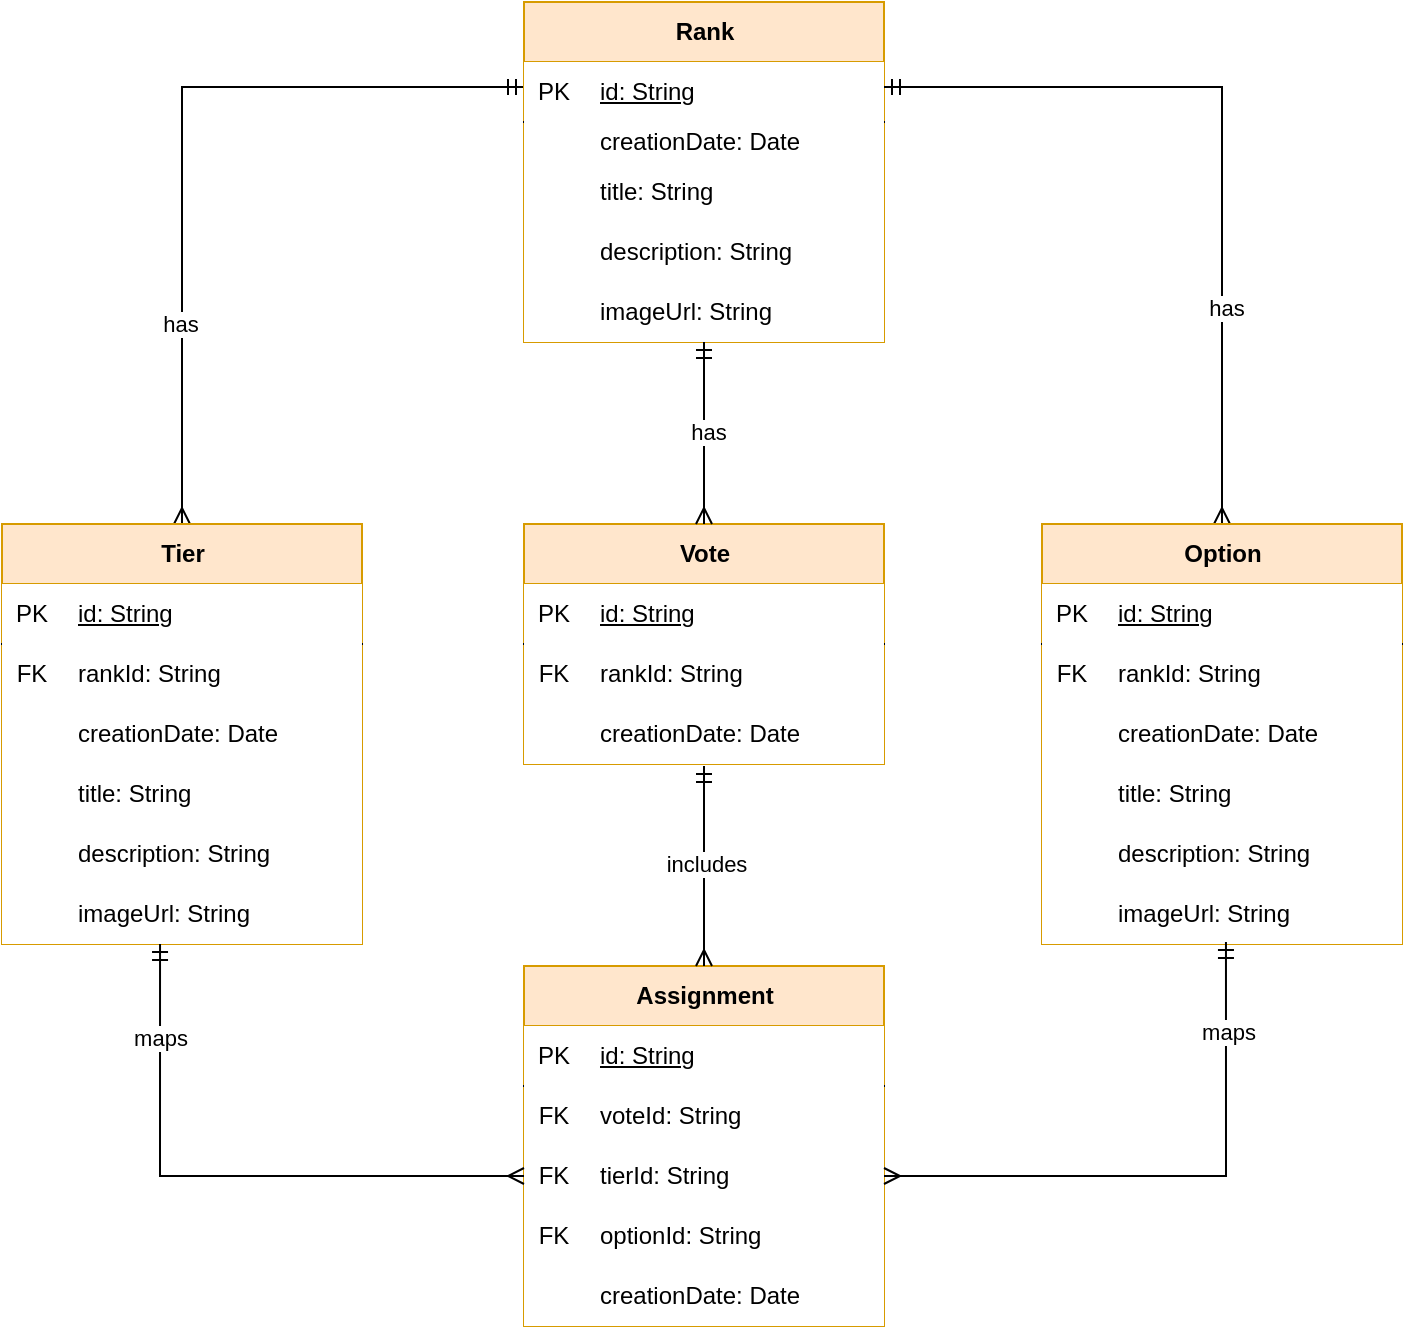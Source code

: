 <mxfile version="26.0.9" pages="2">
  <diagram id="C5RBs43oDa-KdzZeNtuy" name="DomainEntities">
    <mxGraphModel dx="1434" dy="836" grid="1" gridSize="10" guides="1" tooltips="1" connect="1" arrows="1" fold="1" page="1" pageScale="1" pageWidth="827" pageHeight="1169" math="0" shadow="0">
      <root>
        <mxCell id="WIyWlLk6GJQsqaUBKTNV-0" />
        <mxCell id="WIyWlLk6GJQsqaUBKTNV-1" parent="WIyWlLk6GJQsqaUBKTNV-0" />
        <mxCell id="fkrr19BBSiYLOaLk3mBd-86" style="edgeStyle=orthogonalEdgeStyle;rounded=0;orthogonalLoop=1;jettySize=auto;html=1;exitX=0.5;exitY=0;exitDx=0;exitDy=0;entryX=0;entryY=0.25;entryDx=0;entryDy=0;endArrow=ERmandOne;endFill=0;startArrow=ERmany;startFill=0;" parent="WIyWlLk6GJQsqaUBKTNV-1" source="fkrr19BBSiYLOaLk3mBd-0" target="fkrr19BBSiYLOaLk3mBd-13" edge="1">
          <mxGeometry relative="1" as="geometry" />
        </mxCell>
        <mxCell id="fkrr19BBSiYLOaLk3mBd-94" value="has" style="edgeLabel;html=1;align=center;verticalAlign=middle;resizable=0;points=[];" parent="fkrr19BBSiYLOaLk3mBd-86" vertex="1" connectable="0">
          <mxGeometry x="-0.484" y="1" relative="1" as="geometry">
            <mxPoint as="offset" />
          </mxGeometry>
        </mxCell>
        <mxCell id="fkrr19BBSiYLOaLk3mBd-0" value="Tier" style="shape=table;startSize=30;container=1;collapsible=1;childLayout=tableLayout;fixedRows=1;rowLines=0;fontStyle=1;align=center;resizeLast=1;html=1;fillColor=#ffe6cc;strokeColor=#d79b00;fillStyle=solid;" parent="WIyWlLk6GJQsqaUBKTNV-1" vertex="1">
          <mxGeometry x="40" y="301" width="180" height="210" as="geometry" />
        </mxCell>
        <mxCell id="fkrr19BBSiYLOaLk3mBd-1" value="" style="shape=tableRow;horizontal=0;startSize=0;swimlaneHead=0;swimlaneBody=0;fillColor=none;collapsible=0;dropTarget=0;points=[[0,0.5],[1,0.5]];portConstraint=eastwest;top=0;left=0;right=0;bottom=1;" parent="fkrr19BBSiYLOaLk3mBd-0" vertex="1">
          <mxGeometry y="30" width="180" height="30" as="geometry" />
        </mxCell>
        <mxCell id="fkrr19BBSiYLOaLk3mBd-2" value="PK" style="shape=partialRectangle;connectable=0;fillColor=default;top=0;left=0;bottom=0;right=0;fontStyle=0;overflow=hidden;whiteSpace=wrap;html=1;" parent="fkrr19BBSiYLOaLk3mBd-1" vertex="1">
          <mxGeometry width="30" height="30" as="geometry">
            <mxRectangle width="30" height="30" as="alternateBounds" />
          </mxGeometry>
        </mxCell>
        <mxCell id="fkrr19BBSiYLOaLk3mBd-3" value="id: String" style="shape=partialRectangle;connectable=0;fillColor=default;top=0;left=0;bottom=0;right=0;align=left;spacingLeft=6;fontStyle=4;overflow=hidden;whiteSpace=wrap;html=1;" parent="fkrr19BBSiYLOaLk3mBd-1" vertex="1">
          <mxGeometry x="30" width="150" height="30" as="geometry">
            <mxRectangle width="150" height="30" as="alternateBounds" />
          </mxGeometry>
        </mxCell>
        <mxCell id="fkrr19BBSiYLOaLk3mBd-4" value="" style="shape=tableRow;horizontal=0;startSize=0;swimlaneHead=0;swimlaneBody=0;fillColor=none;collapsible=0;dropTarget=0;points=[[0,0.5],[1,0.5]];portConstraint=eastwest;top=0;left=0;right=0;bottom=0;" parent="fkrr19BBSiYLOaLk3mBd-0" vertex="1">
          <mxGeometry y="60" width="180" height="30" as="geometry" />
        </mxCell>
        <mxCell id="fkrr19BBSiYLOaLk3mBd-5" value="FK" style="shape=partialRectangle;connectable=0;fillColor=default;top=0;left=0;bottom=0;right=0;editable=1;overflow=hidden;whiteSpace=wrap;html=1;" parent="fkrr19BBSiYLOaLk3mBd-4" vertex="1">
          <mxGeometry width="30" height="30" as="geometry">
            <mxRectangle width="30" height="30" as="alternateBounds" />
          </mxGeometry>
        </mxCell>
        <mxCell id="fkrr19BBSiYLOaLk3mBd-6" value="rankId: String" style="shape=partialRectangle;connectable=0;fillColor=default;top=0;left=0;bottom=0;right=0;align=left;spacingLeft=6;overflow=hidden;whiteSpace=wrap;html=1;" parent="fkrr19BBSiYLOaLk3mBd-4" vertex="1">
          <mxGeometry x="30" width="150" height="30" as="geometry">
            <mxRectangle width="150" height="30" as="alternateBounds" />
          </mxGeometry>
        </mxCell>
        <mxCell id="fkrr19BBSiYLOaLk3mBd-7" value="" style="shape=tableRow;horizontal=0;startSize=0;swimlaneHead=0;swimlaneBody=0;fillColor=none;collapsible=0;dropTarget=0;points=[[0,0.5],[1,0.5]];portConstraint=eastwest;top=0;left=0;right=0;bottom=0;" parent="fkrr19BBSiYLOaLk3mBd-0" vertex="1">
          <mxGeometry y="90" width="180" height="30" as="geometry" />
        </mxCell>
        <mxCell id="fkrr19BBSiYLOaLk3mBd-8" value="" style="shape=partialRectangle;connectable=0;fillColor=default;top=0;left=0;bottom=0;right=0;editable=1;overflow=hidden;whiteSpace=wrap;html=1;" parent="fkrr19BBSiYLOaLk3mBd-7" vertex="1">
          <mxGeometry width="30" height="30" as="geometry">
            <mxRectangle width="30" height="30" as="alternateBounds" />
          </mxGeometry>
        </mxCell>
        <mxCell id="fkrr19BBSiYLOaLk3mBd-9" value="creationDate: Date" style="shape=partialRectangle;connectable=0;fillColor=default;top=0;left=0;bottom=0;right=0;align=left;spacingLeft=6;overflow=hidden;whiteSpace=wrap;html=1;" parent="fkrr19BBSiYLOaLk3mBd-7" vertex="1">
          <mxGeometry x="30" width="150" height="30" as="geometry">
            <mxRectangle width="150" height="30" as="alternateBounds" />
          </mxGeometry>
        </mxCell>
        <mxCell id="fkrr19BBSiYLOaLk3mBd-10" value="" style="shape=tableRow;horizontal=0;startSize=0;swimlaneHead=0;swimlaneBody=0;fillColor=none;collapsible=0;dropTarget=0;points=[[0,0.5],[1,0.5]];portConstraint=eastwest;top=0;left=0;right=0;bottom=0;" parent="fkrr19BBSiYLOaLk3mBd-0" vertex="1">
          <mxGeometry y="120" width="180" height="30" as="geometry" />
        </mxCell>
        <mxCell id="fkrr19BBSiYLOaLk3mBd-11" value="" style="shape=partialRectangle;connectable=0;fillColor=default;top=0;left=0;bottom=0;right=0;editable=1;overflow=hidden;whiteSpace=wrap;html=1;" parent="fkrr19BBSiYLOaLk3mBd-10" vertex="1">
          <mxGeometry width="30" height="30" as="geometry">
            <mxRectangle width="30" height="30" as="alternateBounds" />
          </mxGeometry>
        </mxCell>
        <mxCell id="fkrr19BBSiYLOaLk3mBd-12" value="title: String" style="shape=partialRectangle;connectable=0;fillColor=default;top=0;left=0;bottom=0;right=0;align=left;spacingLeft=6;overflow=hidden;whiteSpace=wrap;html=1;" parent="fkrr19BBSiYLOaLk3mBd-10" vertex="1">
          <mxGeometry x="30" width="150" height="30" as="geometry">
            <mxRectangle width="150" height="30" as="alternateBounds" />
          </mxGeometry>
        </mxCell>
        <mxCell id="9jMOLHl6dxip2dDpwiiq-6" value="" style="shape=tableRow;horizontal=0;startSize=0;swimlaneHead=0;swimlaneBody=0;fillColor=none;collapsible=0;dropTarget=0;points=[[0,0.5],[1,0.5]];portConstraint=eastwest;top=0;left=0;right=0;bottom=0;" vertex="1" parent="fkrr19BBSiYLOaLk3mBd-0">
          <mxGeometry y="150" width="180" height="30" as="geometry" />
        </mxCell>
        <mxCell id="9jMOLHl6dxip2dDpwiiq-7" value="" style="shape=partialRectangle;connectable=0;fillColor=default;top=0;left=0;bottom=0;right=0;editable=1;overflow=hidden;whiteSpace=wrap;html=1;" vertex="1" parent="9jMOLHl6dxip2dDpwiiq-6">
          <mxGeometry width="30" height="30" as="geometry">
            <mxRectangle width="30" height="30" as="alternateBounds" />
          </mxGeometry>
        </mxCell>
        <mxCell id="9jMOLHl6dxip2dDpwiiq-8" value="description: String" style="shape=partialRectangle;connectable=0;fillColor=default;top=0;left=0;bottom=0;right=0;align=left;spacingLeft=6;overflow=hidden;whiteSpace=wrap;html=1;" vertex="1" parent="9jMOLHl6dxip2dDpwiiq-6">
          <mxGeometry x="30" width="150" height="30" as="geometry">
            <mxRectangle width="150" height="30" as="alternateBounds" />
          </mxGeometry>
        </mxCell>
        <mxCell id="9jMOLHl6dxip2dDpwiiq-9" value="" style="shape=tableRow;horizontal=0;startSize=0;swimlaneHead=0;swimlaneBody=0;fillColor=none;collapsible=0;dropTarget=0;points=[[0,0.5],[1,0.5]];portConstraint=eastwest;top=0;left=0;right=0;bottom=0;" vertex="1" parent="fkrr19BBSiYLOaLk3mBd-0">
          <mxGeometry y="180" width="180" height="30" as="geometry" />
        </mxCell>
        <mxCell id="9jMOLHl6dxip2dDpwiiq-10" value="" style="shape=partialRectangle;connectable=0;fillColor=default;top=0;left=0;bottom=0;right=0;editable=1;overflow=hidden;whiteSpace=wrap;html=1;" vertex="1" parent="9jMOLHl6dxip2dDpwiiq-9">
          <mxGeometry width="30" height="30" as="geometry">
            <mxRectangle width="30" height="30" as="alternateBounds" />
          </mxGeometry>
        </mxCell>
        <mxCell id="9jMOLHl6dxip2dDpwiiq-11" value="imageUrl: String" style="shape=partialRectangle;connectable=0;fillColor=default;top=0;left=0;bottom=0;right=0;align=left;spacingLeft=6;overflow=hidden;whiteSpace=wrap;html=1;" vertex="1" parent="9jMOLHl6dxip2dDpwiiq-9">
          <mxGeometry x="30" width="150" height="30" as="geometry">
            <mxRectangle width="150" height="30" as="alternateBounds" />
          </mxGeometry>
        </mxCell>
        <mxCell id="fkrr19BBSiYLOaLk3mBd-13" value="Rank" style="shape=table;startSize=30;container=1;collapsible=1;childLayout=tableLayout;fixedRows=1;rowLines=0;fontStyle=1;align=center;resizeLast=1;html=1;fillColor=#ffe6cc;strokeColor=#d79b00;fillStyle=solid;" parent="WIyWlLk6GJQsqaUBKTNV-1" vertex="1">
          <mxGeometry x="301" y="40" width="180" height="170" as="geometry" />
        </mxCell>
        <mxCell id="fkrr19BBSiYLOaLk3mBd-14" value="" style="shape=tableRow;horizontal=0;startSize=0;swimlaneHead=0;swimlaneBody=0;fillColor=none;collapsible=0;dropTarget=0;points=[[0,0.5],[1,0.5]];portConstraint=eastwest;top=0;left=0;right=0;bottom=1;" parent="fkrr19BBSiYLOaLk3mBd-13" vertex="1">
          <mxGeometry y="30" width="180" height="30" as="geometry" />
        </mxCell>
        <mxCell id="fkrr19BBSiYLOaLk3mBd-15" value="PK" style="shape=partialRectangle;connectable=0;fillColor=default;top=0;left=0;bottom=0;right=0;fontStyle=0;overflow=hidden;whiteSpace=wrap;html=1;" parent="fkrr19BBSiYLOaLk3mBd-14" vertex="1">
          <mxGeometry width="30" height="30" as="geometry">
            <mxRectangle width="30" height="30" as="alternateBounds" />
          </mxGeometry>
        </mxCell>
        <mxCell id="fkrr19BBSiYLOaLk3mBd-16" value="id: String" style="shape=partialRectangle;connectable=0;fillColor=default;top=0;left=0;bottom=0;right=0;align=left;spacingLeft=6;fontStyle=4;overflow=hidden;whiteSpace=wrap;html=1;" parent="fkrr19BBSiYLOaLk3mBd-14" vertex="1">
          <mxGeometry x="30" width="150" height="30" as="geometry">
            <mxRectangle width="150" height="30" as="alternateBounds" />
          </mxGeometry>
        </mxCell>
        <mxCell id="fkrr19BBSiYLOaLk3mBd-17" value="" style="shape=tableRow;horizontal=0;startSize=0;swimlaneHead=0;swimlaneBody=0;fillColor=none;collapsible=0;dropTarget=0;points=[[0,0.5],[1,0.5]];portConstraint=eastwest;top=0;left=0;right=0;bottom=0;" parent="fkrr19BBSiYLOaLk3mBd-13" vertex="1">
          <mxGeometry y="60" width="180" height="20" as="geometry" />
        </mxCell>
        <mxCell id="fkrr19BBSiYLOaLk3mBd-18" value="" style="shape=partialRectangle;connectable=0;fillColor=default;top=0;left=0;bottom=0;right=0;editable=1;overflow=hidden;whiteSpace=wrap;html=1;" parent="fkrr19BBSiYLOaLk3mBd-17" vertex="1">
          <mxGeometry width="30" height="20" as="geometry">
            <mxRectangle width="30" height="20" as="alternateBounds" />
          </mxGeometry>
        </mxCell>
        <mxCell id="fkrr19BBSiYLOaLk3mBd-19" value="creationDate: Date" style="shape=partialRectangle;connectable=0;fillColor=default;top=0;left=0;bottom=0;right=0;align=left;spacingLeft=6;overflow=hidden;whiteSpace=wrap;html=1;" parent="fkrr19BBSiYLOaLk3mBd-17" vertex="1">
          <mxGeometry x="30" width="150" height="20" as="geometry">
            <mxRectangle width="150" height="20" as="alternateBounds" />
          </mxGeometry>
        </mxCell>
        <mxCell id="fkrr19BBSiYLOaLk3mBd-20" value="" style="shape=tableRow;horizontal=0;startSize=0;swimlaneHead=0;swimlaneBody=0;fillColor=none;collapsible=0;dropTarget=0;points=[[0,0.5],[1,0.5]];portConstraint=eastwest;top=0;left=0;right=0;bottom=0;" parent="fkrr19BBSiYLOaLk3mBd-13" vertex="1">
          <mxGeometry y="80" width="180" height="30" as="geometry" />
        </mxCell>
        <mxCell id="fkrr19BBSiYLOaLk3mBd-21" value="" style="shape=partialRectangle;connectable=0;fillColor=default;top=0;left=0;bottom=0;right=0;editable=1;overflow=hidden;whiteSpace=wrap;html=1;" parent="fkrr19BBSiYLOaLk3mBd-20" vertex="1">
          <mxGeometry width="30" height="30" as="geometry">
            <mxRectangle width="30" height="30" as="alternateBounds" />
          </mxGeometry>
        </mxCell>
        <mxCell id="fkrr19BBSiYLOaLk3mBd-22" value="title: String" style="shape=partialRectangle;connectable=0;fillColor=default;top=0;left=0;bottom=0;right=0;align=left;spacingLeft=6;overflow=hidden;whiteSpace=wrap;html=1;" parent="fkrr19BBSiYLOaLk3mBd-20" vertex="1">
          <mxGeometry x="30" width="150" height="30" as="geometry">
            <mxRectangle width="150" height="30" as="alternateBounds" />
          </mxGeometry>
        </mxCell>
        <mxCell id="9jMOLHl6dxip2dDpwiiq-0" value="" style="shape=tableRow;horizontal=0;startSize=0;swimlaneHead=0;swimlaneBody=0;fillColor=none;collapsible=0;dropTarget=0;points=[[0,0.5],[1,0.5]];portConstraint=eastwest;top=0;left=0;right=0;bottom=0;" vertex="1" parent="fkrr19BBSiYLOaLk3mBd-13">
          <mxGeometry y="110" width="180" height="30" as="geometry" />
        </mxCell>
        <mxCell id="9jMOLHl6dxip2dDpwiiq-1" value="" style="shape=partialRectangle;connectable=0;fillColor=default;top=0;left=0;bottom=0;right=0;editable=1;overflow=hidden;whiteSpace=wrap;html=1;" vertex="1" parent="9jMOLHl6dxip2dDpwiiq-0">
          <mxGeometry width="30" height="30" as="geometry">
            <mxRectangle width="30" height="30" as="alternateBounds" />
          </mxGeometry>
        </mxCell>
        <mxCell id="9jMOLHl6dxip2dDpwiiq-2" value="description: String" style="shape=partialRectangle;connectable=0;fillColor=default;top=0;left=0;bottom=0;right=0;align=left;spacingLeft=6;overflow=hidden;whiteSpace=wrap;html=1;" vertex="1" parent="9jMOLHl6dxip2dDpwiiq-0">
          <mxGeometry x="30" width="150" height="30" as="geometry">
            <mxRectangle width="150" height="30" as="alternateBounds" />
          </mxGeometry>
        </mxCell>
        <mxCell id="9jMOLHl6dxip2dDpwiiq-3" value="" style="shape=tableRow;horizontal=0;startSize=0;swimlaneHead=0;swimlaneBody=0;fillColor=none;collapsible=0;dropTarget=0;points=[[0,0.5],[1,0.5]];portConstraint=eastwest;top=0;left=0;right=0;bottom=0;" vertex="1" parent="fkrr19BBSiYLOaLk3mBd-13">
          <mxGeometry y="140" width="180" height="30" as="geometry" />
        </mxCell>
        <mxCell id="9jMOLHl6dxip2dDpwiiq-4" value="" style="shape=partialRectangle;connectable=0;fillColor=default;top=0;left=0;bottom=0;right=0;editable=1;overflow=hidden;whiteSpace=wrap;html=1;" vertex="1" parent="9jMOLHl6dxip2dDpwiiq-3">
          <mxGeometry width="30" height="30" as="geometry">
            <mxRectangle width="30" height="30" as="alternateBounds" />
          </mxGeometry>
        </mxCell>
        <mxCell id="9jMOLHl6dxip2dDpwiiq-5" value="imageUrl: String" style="shape=partialRectangle;connectable=0;fillColor=default;top=0;left=0;bottom=0;right=0;align=left;spacingLeft=6;overflow=hidden;whiteSpace=wrap;html=1;" vertex="1" parent="9jMOLHl6dxip2dDpwiiq-3">
          <mxGeometry x="30" width="150" height="30" as="geometry">
            <mxRectangle width="150" height="30" as="alternateBounds" />
          </mxGeometry>
        </mxCell>
        <mxCell id="fkrr19BBSiYLOaLk3mBd-26" value="Vote" style="shape=table;startSize=30;container=1;collapsible=1;childLayout=tableLayout;fixedRows=1;rowLines=0;fontStyle=1;align=center;resizeLast=1;html=1;fillColor=#ffe6cc;strokeColor=#d79b00;fillStyle=solid;" parent="WIyWlLk6GJQsqaUBKTNV-1" vertex="1">
          <mxGeometry x="301" y="301" width="180" height="120" as="geometry" />
        </mxCell>
        <mxCell id="fkrr19BBSiYLOaLk3mBd-27" value="" style="shape=tableRow;horizontal=0;startSize=0;swimlaneHead=0;swimlaneBody=0;fillColor=none;collapsible=0;dropTarget=0;points=[[0,0.5],[1,0.5]];portConstraint=eastwest;top=0;left=0;right=0;bottom=1;" parent="fkrr19BBSiYLOaLk3mBd-26" vertex="1">
          <mxGeometry y="30" width="180" height="30" as="geometry" />
        </mxCell>
        <mxCell id="fkrr19BBSiYLOaLk3mBd-28" value="&lt;span style=&quot;font-weight: normal;&quot;&gt;PK&lt;/span&gt;" style="shape=partialRectangle;connectable=0;fillColor=default;top=0;left=0;bottom=0;right=0;fontStyle=1;overflow=hidden;whiteSpace=wrap;html=1;" parent="fkrr19BBSiYLOaLk3mBd-27" vertex="1">
          <mxGeometry width="30" height="30" as="geometry">
            <mxRectangle width="30" height="30" as="alternateBounds" />
          </mxGeometry>
        </mxCell>
        <mxCell id="fkrr19BBSiYLOaLk3mBd-29" value="&lt;span style=&quot;font-weight: normal;&quot;&gt;id: String&lt;/span&gt;" style="shape=partialRectangle;connectable=0;fillColor=default;top=0;left=0;bottom=0;right=0;align=left;spacingLeft=6;fontStyle=5;overflow=hidden;whiteSpace=wrap;html=1;" parent="fkrr19BBSiYLOaLk3mBd-27" vertex="1">
          <mxGeometry x="30" width="150" height="30" as="geometry">
            <mxRectangle width="150" height="30" as="alternateBounds" />
          </mxGeometry>
        </mxCell>
        <mxCell id="fkrr19BBSiYLOaLk3mBd-30" value="" style="shape=tableRow;horizontal=0;startSize=0;swimlaneHead=0;swimlaneBody=0;fillColor=none;collapsible=0;dropTarget=0;points=[[0,0.5],[1,0.5]];portConstraint=eastwest;top=0;left=0;right=0;bottom=0;" parent="fkrr19BBSiYLOaLk3mBd-26" vertex="1">
          <mxGeometry y="60" width="180" height="30" as="geometry" />
        </mxCell>
        <mxCell id="fkrr19BBSiYLOaLk3mBd-31" value="FK" style="shape=partialRectangle;connectable=0;fillColor=default;top=0;left=0;bottom=0;right=0;editable=1;overflow=hidden;whiteSpace=wrap;html=1;" parent="fkrr19BBSiYLOaLk3mBd-30" vertex="1">
          <mxGeometry width="30" height="30" as="geometry">
            <mxRectangle width="30" height="30" as="alternateBounds" />
          </mxGeometry>
        </mxCell>
        <mxCell id="fkrr19BBSiYLOaLk3mBd-32" value="rankId: String" style="shape=partialRectangle;connectable=0;fillColor=default;top=0;left=0;bottom=0;right=0;align=left;spacingLeft=6;overflow=hidden;whiteSpace=wrap;html=1;" parent="fkrr19BBSiYLOaLk3mBd-30" vertex="1">
          <mxGeometry x="30" width="150" height="30" as="geometry">
            <mxRectangle width="150" height="30" as="alternateBounds" />
          </mxGeometry>
        </mxCell>
        <mxCell id="fkrr19BBSiYLOaLk3mBd-33" value="" style="shape=tableRow;horizontal=0;startSize=0;swimlaneHead=0;swimlaneBody=0;fillColor=none;collapsible=0;dropTarget=0;points=[[0,0.5],[1,0.5]];portConstraint=eastwest;top=0;left=0;right=0;bottom=0;" parent="fkrr19BBSiYLOaLk3mBd-26" vertex="1">
          <mxGeometry y="90" width="180" height="30" as="geometry" />
        </mxCell>
        <mxCell id="fkrr19BBSiYLOaLk3mBd-34" value="" style="shape=partialRectangle;connectable=0;fillColor=default;top=0;left=0;bottom=0;right=0;editable=1;overflow=hidden;whiteSpace=wrap;html=1;" parent="fkrr19BBSiYLOaLk3mBd-33" vertex="1">
          <mxGeometry width="30" height="30" as="geometry">
            <mxRectangle width="30" height="30" as="alternateBounds" />
          </mxGeometry>
        </mxCell>
        <mxCell id="fkrr19BBSiYLOaLk3mBd-35" value="creationDate: Date" style="shape=partialRectangle;connectable=0;fillColor=default;top=0;left=0;bottom=0;right=0;align=left;spacingLeft=6;overflow=hidden;whiteSpace=wrap;html=1;" parent="fkrr19BBSiYLOaLk3mBd-33" vertex="1">
          <mxGeometry x="30" width="150" height="30" as="geometry">
            <mxRectangle width="150" height="30" as="alternateBounds" />
          </mxGeometry>
        </mxCell>
        <mxCell id="fkrr19BBSiYLOaLk3mBd-39" value="Assignment" style="shape=table;startSize=30;container=1;collapsible=1;childLayout=tableLayout;fixedRows=1;rowLines=0;fontStyle=1;align=center;resizeLast=1;html=1;fillColor=#ffe6cc;strokeColor=#d79b00;fillStyle=solid;" parent="WIyWlLk6GJQsqaUBKTNV-1" vertex="1">
          <mxGeometry x="301" y="522" width="180" height="180" as="geometry" />
        </mxCell>
        <mxCell id="fkrr19BBSiYLOaLk3mBd-40" value="" style="shape=tableRow;horizontal=0;startSize=0;swimlaneHead=0;swimlaneBody=0;fillColor=none;collapsible=0;dropTarget=0;points=[[0,0.5],[1,0.5]];portConstraint=eastwest;top=0;left=0;right=0;bottom=1;" parent="fkrr19BBSiYLOaLk3mBd-39" vertex="1">
          <mxGeometry y="30" width="180" height="30" as="geometry" />
        </mxCell>
        <mxCell id="fkrr19BBSiYLOaLk3mBd-41" value="PK" style="shape=partialRectangle;connectable=0;fillColor=default;top=0;left=0;bottom=0;right=0;fontStyle=0;overflow=hidden;whiteSpace=wrap;html=1;" parent="fkrr19BBSiYLOaLk3mBd-40" vertex="1">
          <mxGeometry width="30" height="30" as="geometry">
            <mxRectangle width="30" height="30" as="alternateBounds" />
          </mxGeometry>
        </mxCell>
        <mxCell id="fkrr19BBSiYLOaLk3mBd-42" value="id: String" style="shape=partialRectangle;connectable=0;fillColor=default;top=0;left=0;bottom=0;right=0;align=left;spacingLeft=6;fontStyle=4;overflow=hidden;whiteSpace=wrap;html=1;" parent="fkrr19BBSiYLOaLk3mBd-40" vertex="1">
          <mxGeometry x="30" width="150" height="30" as="geometry">
            <mxRectangle width="150" height="30" as="alternateBounds" />
          </mxGeometry>
        </mxCell>
        <mxCell id="fkrr19BBSiYLOaLk3mBd-43" value="" style="shape=tableRow;horizontal=0;startSize=0;swimlaneHead=0;swimlaneBody=0;fillColor=none;collapsible=0;dropTarget=0;points=[[0,0.5],[1,0.5]];portConstraint=eastwest;top=0;left=0;right=0;bottom=0;" parent="fkrr19BBSiYLOaLk3mBd-39" vertex="1">
          <mxGeometry y="60" width="180" height="30" as="geometry" />
        </mxCell>
        <mxCell id="fkrr19BBSiYLOaLk3mBd-44" value="FK" style="shape=partialRectangle;connectable=0;fillColor=default;top=0;left=0;bottom=0;right=0;editable=1;overflow=hidden;whiteSpace=wrap;html=1;" parent="fkrr19BBSiYLOaLk3mBd-43" vertex="1">
          <mxGeometry width="30" height="30" as="geometry">
            <mxRectangle width="30" height="30" as="alternateBounds" />
          </mxGeometry>
        </mxCell>
        <mxCell id="fkrr19BBSiYLOaLk3mBd-45" value="voteId: String" style="shape=partialRectangle;connectable=0;fillColor=default;top=0;left=0;bottom=0;right=0;align=left;spacingLeft=6;overflow=hidden;whiteSpace=wrap;html=1;" parent="fkrr19BBSiYLOaLk3mBd-43" vertex="1">
          <mxGeometry x="30" width="150" height="30" as="geometry">
            <mxRectangle width="150" height="30" as="alternateBounds" />
          </mxGeometry>
        </mxCell>
        <mxCell id="fkrr19BBSiYLOaLk3mBd-46" value="" style="shape=tableRow;horizontal=0;startSize=0;swimlaneHead=0;swimlaneBody=0;fillColor=none;collapsible=0;dropTarget=0;points=[[0,0.5],[1,0.5]];portConstraint=eastwest;top=0;left=0;right=0;bottom=0;" parent="fkrr19BBSiYLOaLk3mBd-39" vertex="1">
          <mxGeometry y="90" width="180" height="30" as="geometry" />
        </mxCell>
        <mxCell id="fkrr19BBSiYLOaLk3mBd-47" value="FK" style="shape=partialRectangle;connectable=0;fillColor=default;top=0;left=0;bottom=0;right=0;editable=1;overflow=hidden;whiteSpace=wrap;html=1;" parent="fkrr19BBSiYLOaLk3mBd-46" vertex="1">
          <mxGeometry width="30" height="30" as="geometry">
            <mxRectangle width="30" height="30" as="alternateBounds" />
          </mxGeometry>
        </mxCell>
        <mxCell id="fkrr19BBSiYLOaLk3mBd-48" value="tierId: String" style="shape=partialRectangle;connectable=0;fillColor=default;top=0;left=0;bottom=0;right=0;align=left;spacingLeft=6;overflow=hidden;whiteSpace=wrap;html=1;" parent="fkrr19BBSiYLOaLk3mBd-46" vertex="1">
          <mxGeometry x="30" width="150" height="30" as="geometry">
            <mxRectangle width="150" height="30" as="alternateBounds" />
          </mxGeometry>
        </mxCell>
        <mxCell id="fkrr19BBSiYLOaLk3mBd-49" value="" style="shape=tableRow;horizontal=0;startSize=0;swimlaneHead=0;swimlaneBody=0;fillColor=none;collapsible=0;dropTarget=0;points=[[0,0.5],[1,0.5]];portConstraint=eastwest;top=0;left=0;right=0;bottom=0;" parent="fkrr19BBSiYLOaLk3mBd-39" vertex="1">
          <mxGeometry y="120" width="180" height="30" as="geometry" />
        </mxCell>
        <mxCell id="fkrr19BBSiYLOaLk3mBd-50" value="FK" style="shape=partialRectangle;connectable=0;fillColor=default;top=0;left=0;bottom=0;right=0;editable=1;overflow=hidden;whiteSpace=wrap;html=1;" parent="fkrr19BBSiYLOaLk3mBd-49" vertex="1">
          <mxGeometry width="30" height="30" as="geometry">
            <mxRectangle width="30" height="30" as="alternateBounds" />
          </mxGeometry>
        </mxCell>
        <mxCell id="fkrr19BBSiYLOaLk3mBd-51" value="optionId: String" style="shape=partialRectangle;connectable=0;fillColor=default;top=0;left=0;bottom=0;right=0;align=left;spacingLeft=6;overflow=hidden;whiteSpace=wrap;html=1;" parent="fkrr19BBSiYLOaLk3mBd-49" vertex="1">
          <mxGeometry x="30" width="150" height="30" as="geometry">
            <mxRectangle width="150" height="30" as="alternateBounds" />
          </mxGeometry>
        </mxCell>
        <mxCell id="fkrr19BBSiYLOaLk3mBd-82" value="" style="shape=tableRow;horizontal=0;startSize=0;swimlaneHead=0;swimlaneBody=0;fillColor=none;collapsible=0;dropTarget=0;points=[[0,0.5],[1,0.5]];portConstraint=eastwest;top=0;left=0;right=0;bottom=0;" parent="fkrr19BBSiYLOaLk3mBd-39" vertex="1">
          <mxGeometry y="150" width="180" height="30" as="geometry" />
        </mxCell>
        <mxCell id="fkrr19BBSiYLOaLk3mBd-83" value="" style="shape=partialRectangle;connectable=0;fillColor=default;top=0;left=0;bottom=0;right=0;editable=1;overflow=hidden;whiteSpace=wrap;html=1;" parent="fkrr19BBSiYLOaLk3mBd-82" vertex="1">
          <mxGeometry width="30" height="30" as="geometry">
            <mxRectangle width="30" height="30" as="alternateBounds" />
          </mxGeometry>
        </mxCell>
        <mxCell id="fkrr19BBSiYLOaLk3mBd-84" value="creationDate: Date" style="shape=partialRectangle;connectable=0;fillColor=default;top=0;left=0;bottom=0;right=0;align=left;spacingLeft=6;overflow=hidden;whiteSpace=wrap;html=1;" parent="fkrr19BBSiYLOaLk3mBd-82" vertex="1">
          <mxGeometry x="30" width="150" height="30" as="geometry">
            <mxRectangle width="150" height="30" as="alternateBounds" />
          </mxGeometry>
        </mxCell>
        <mxCell id="fkrr19BBSiYLOaLk3mBd-87" style="edgeStyle=orthogonalEdgeStyle;rounded=0;orthogonalLoop=1;jettySize=auto;html=1;exitX=0.5;exitY=0;exitDx=0;exitDy=0;entryX=1;entryY=0.25;entryDx=0;entryDy=0;endArrow=ERmandOne;endFill=0;startArrow=ERmany;startFill=0;" parent="WIyWlLk6GJQsqaUBKTNV-1" source="fkrr19BBSiYLOaLk3mBd-52" target="fkrr19BBSiYLOaLk3mBd-13" edge="1">
          <mxGeometry relative="1" as="geometry" />
        </mxCell>
        <mxCell id="fkrr19BBSiYLOaLk3mBd-93" value="has" style="edgeLabel;html=1;align=center;verticalAlign=middle;resizable=0;points=[];" parent="fkrr19BBSiYLOaLk3mBd-87" vertex="1" connectable="0">
          <mxGeometry x="-0.44" y="-2" relative="1" as="geometry">
            <mxPoint as="offset" />
          </mxGeometry>
        </mxCell>
        <mxCell id="fkrr19BBSiYLOaLk3mBd-52" value="Option" style="shape=table;startSize=30;container=1;collapsible=1;childLayout=tableLayout;fixedRows=1;rowLines=0;fontStyle=1;align=center;resizeLast=1;html=1;fillColor=#ffe6cc;strokeColor=#d79b00;fillStyle=solid;" parent="WIyWlLk6GJQsqaUBKTNV-1" vertex="1">
          <mxGeometry x="560" y="301" width="180" height="210" as="geometry" />
        </mxCell>
        <mxCell id="fkrr19BBSiYLOaLk3mBd-53" value="" style="shape=tableRow;horizontal=0;startSize=0;swimlaneHead=0;swimlaneBody=0;fillColor=none;collapsible=0;dropTarget=0;points=[[0,0.5],[1,0.5]];portConstraint=eastwest;top=0;left=0;right=0;bottom=1;" parent="fkrr19BBSiYLOaLk3mBd-52" vertex="1">
          <mxGeometry y="30" width="180" height="30" as="geometry" />
        </mxCell>
        <mxCell id="fkrr19BBSiYLOaLk3mBd-54" value="PK" style="shape=partialRectangle;connectable=0;fillColor=default;top=0;left=0;bottom=0;right=0;fontStyle=0;overflow=hidden;whiteSpace=wrap;html=1;" parent="fkrr19BBSiYLOaLk3mBd-53" vertex="1">
          <mxGeometry width="30" height="30" as="geometry">
            <mxRectangle width="30" height="30" as="alternateBounds" />
          </mxGeometry>
        </mxCell>
        <mxCell id="fkrr19BBSiYLOaLk3mBd-55" value="id: String" style="shape=partialRectangle;connectable=0;fillColor=default;top=0;left=0;bottom=0;right=0;align=left;spacingLeft=6;fontStyle=4;overflow=hidden;whiteSpace=wrap;html=1;" parent="fkrr19BBSiYLOaLk3mBd-53" vertex="1">
          <mxGeometry x="30" width="150" height="30" as="geometry">
            <mxRectangle width="150" height="30" as="alternateBounds" />
          </mxGeometry>
        </mxCell>
        <mxCell id="fkrr19BBSiYLOaLk3mBd-56" value="" style="shape=tableRow;horizontal=0;startSize=0;swimlaneHead=0;swimlaneBody=0;fillColor=none;collapsible=0;dropTarget=0;points=[[0,0.5],[1,0.5]];portConstraint=eastwest;top=0;left=0;right=0;bottom=0;" parent="fkrr19BBSiYLOaLk3mBd-52" vertex="1">
          <mxGeometry y="60" width="180" height="30" as="geometry" />
        </mxCell>
        <mxCell id="fkrr19BBSiYLOaLk3mBd-57" value="FK" style="shape=partialRectangle;connectable=0;fillColor=default;top=0;left=0;bottom=0;right=0;editable=1;overflow=hidden;whiteSpace=wrap;html=1;" parent="fkrr19BBSiYLOaLk3mBd-56" vertex="1">
          <mxGeometry width="30" height="30" as="geometry">
            <mxRectangle width="30" height="30" as="alternateBounds" />
          </mxGeometry>
        </mxCell>
        <mxCell id="fkrr19BBSiYLOaLk3mBd-58" value="rankId: String" style="shape=partialRectangle;connectable=0;fillColor=default;top=0;left=0;bottom=0;right=0;align=left;spacingLeft=6;overflow=hidden;whiteSpace=wrap;html=1;" parent="fkrr19BBSiYLOaLk3mBd-56" vertex="1">
          <mxGeometry x="30" width="150" height="30" as="geometry">
            <mxRectangle width="150" height="30" as="alternateBounds" />
          </mxGeometry>
        </mxCell>
        <mxCell id="fkrr19BBSiYLOaLk3mBd-59" value="" style="shape=tableRow;horizontal=0;startSize=0;swimlaneHead=0;swimlaneBody=0;fillColor=none;collapsible=0;dropTarget=0;points=[[0,0.5],[1,0.5]];portConstraint=eastwest;top=0;left=0;right=0;bottom=0;" parent="fkrr19BBSiYLOaLk3mBd-52" vertex="1">
          <mxGeometry y="90" width="180" height="30" as="geometry" />
        </mxCell>
        <mxCell id="fkrr19BBSiYLOaLk3mBd-60" value="" style="shape=partialRectangle;connectable=0;fillColor=default;top=0;left=0;bottom=0;right=0;editable=1;overflow=hidden;whiteSpace=wrap;html=1;" parent="fkrr19BBSiYLOaLk3mBd-59" vertex="1">
          <mxGeometry width="30" height="30" as="geometry">
            <mxRectangle width="30" height="30" as="alternateBounds" />
          </mxGeometry>
        </mxCell>
        <mxCell id="fkrr19BBSiYLOaLk3mBd-61" value="creationDate: Date" style="shape=partialRectangle;connectable=0;fillColor=default;top=0;left=0;bottom=0;right=0;align=left;spacingLeft=6;overflow=hidden;whiteSpace=wrap;html=1;" parent="fkrr19BBSiYLOaLk3mBd-59" vertex="1">
          <mxGeometry x="30" width="150" height="30" as="geometry">
            <mxRectangle width="150" height="30" as="alternateBounds" />
          </mxGeometry>
        </mxCell>
        <mxCell id="fkrr19BBSiYLOaLk3mBd-62" value="" style="shape=tableRow;horizontal=0;startSize=0;swimlaneHead=0;swimlaneBody=0;fillColor=none;collapsible=0;dropTarget=0;points=[[0,0.5],[1,0.5]];portConstraint=eastwest;top=0;left=0;right=0;bottom=0;" parent="fkrr19BBSiYLOaLk3mBd-52" vertex="1">
          <mxGeometry y="120" width="180" height="30" as="geometry" />
        </mxCell>
        <mxCell id="fkrr19BBSiYLOaLk3mBd-63" value="" style="shape=partialRectangle;connectable=0;fillColor=default;top=0;left=0;bottom=0;right=0;editable=1;overflow=hidden;whiteSpace=wrap;html=1;" parent="fkrr19BBSiYLOaLk3mBd-62" vertex="1">
          <mxGeometry width="30" height="30" as="geometry">
            <mxRectangle width="30" height="30" as="alternateBounds" />
          </mxGeometry>
        </mxCell>
        <mxCell id="fkrr19BBSiYLOaLk3mBd-64" value="title: String" style="shape=partialRectangle;connectable=0;fillColor=default;top=0;left=0;bottom=0;right=0;align=left;spacingLeft=6;overflow=hidden;whiteSpace=wrap;html=1;" parent="fkrr19BBSiYLOaLk3mBd-62" vertex="1">
          <mxGeometry x="30" width="150" height="30" as="geometry">
            <mxRectangle width="150" height="30" as="alternateBounds" />
          </mxGeometry>
        </mxCell>
        <mxCell id="9jMOLHl6dxip2dDpwiiq-12" value="" style="shape=tableRow;horizontal=0;startSize=0;swimlaneHead=0;swimlaneBody=0;fillColor=none;collapsible=0;dropTarget=0;points=[[0,0.5],[1,0.5]];portConstraint=eastwest;top=0;left=0;right=0;bottom=0;" vertex="1" parent="fkrr19BBSiYLOaLk3mBd-52">
          <mxGeometry y="150" width="180" height="30" as="geometry" />
        </mxCell>
        <mxCell id="9jMOLHl6dxip2dDpwiiq-13" value="" style="shape=partialRectangle;connectable=0;fillColor=default;top=0;left=0;bottom=0;right=0;editable=1;overflow=hidden;whiteSpace=wrap;html=1;" vertex="1" parent="9jMOLHl6dxip2dDpwiiq-12">
          <mxGeometry width="30" height="30" as="geometry">
            <mxRectangle width="30" height="30" as="alternateBounds" />
          </mxGeometry>
        </mxCell>
        <mxCell id="9jMOLHl6dxip2dDpwiiq-14" value="description: String" style="shape=partialRectangle;connectable=0;fillColor=default;top=0;left=0;bottom=0;right=0;align=left;spacingLeft=6;overflow=hidden;whiteSpace=wrap;html=1;" vertex="1" parent="9jMOLHl6dxip2dDpwiiq-12">
          <mxGeometry x="30" width="150" height="30" as="geometry">
            <mxRectangle width="150" height="30" as="alternateBounds" />
          </mxGeometry>
        </mxCell>
        <mxCell id="9jMOLHl6dxip2dDpwiiq-15" value="" style="shape=tableRow;horizontal=0;startSize=0;swimlaneHead=0;swimlaneBody=0;fillColor=none;collapsible=0;dropTarget=0;points=[[0,0.5],[1,0.5]];portConstraint=eastwest;top=0;left=0;right=0;bottom=0;" vertex="1" parent="fkrr19BBSiYLOaLk3mBd-52">
          <mxGeometry y="180" width="180" height="30" as="geometry" />
        </mxCell>
        <mxCell id="9jMOLHl6dxip2dDpwiiq-16" value="" style="shape=partialRectangle;connectable=0;fillColor=default;top=0;left=0;bottom=0;right=0;editable=1;overflow=hidden;whiteSpace=wrap;html=1;" vertex="1" parent="9jMOLHl6dxip2dDpwiiq-15">
          <mxGeometry width="30" height="30" as="geometry">
            <mxRectangle width="30" height="30" as="alternateBounds" />
          </mxGeometry>
        </mxCell>
        <mxCell id="9jMOLHl6dxip2dDpwiiq-17" value="imageUrl: String" style="shape=partialRectangle;connectable=0;fillColor=default;top=0;left=0;bottom=0;right=0;align=left;spacingLeft=6;overflow=hidden;whiteSpace=wrap;html=1;" vertex="1" parent="9jMOLHl6dxip2dDpwiiq-15">
          <mxGeometry x="30" width="150" height="30" as="geometry">
            <mxRectangle width="150" height="30" as="alternateBounds" />
          </mxGeometry>
        </mxCell>
        <mxCell id="fkrr19BBSiYLOaLk3mBd-88" style="edgeStyle=orthogonalEdgeStyle;rounded=0;orthogonalLoop=1;jettySize=auto;html=1;exitX=0.5;exitY=0;exitDx=0;exitDy=0;endArrow=ERmandOne;endFill=0;startArrow=ERmany;startFill=0;" parent="WIyWlLk6GJQsqaUBKTNV-1" source="fkrr19BBSiYLOaLk3mBd-26" edge="1">
          <mxGeometry relative="1" as="geometry">
            <mxPoint x="391" y="210" as="targetPoint" />
          </mxGeometry>
        </mxCell>
        <mxCell id="fkrr19BBSiYLOaLk3mBd-92" value="has" style="edgeLabel;html=1;align=center;verticalAlign=middle;resizable=0;points=[];" parent="fkrr19BBSiYLOaLk3mBd-88" vertex="1" connectable="0">
          <mxGeometry x="0.014" y="-1" relative="1" as="geometry">
            <mxPoint as="offset" />
          </mxGeometry>
        </mxCell>
        <mxCell id="fkrr19BBSiYLOaLk3mBd-89" style="edgeStyle=orthogonalEdgeStyle;rounded=0;orthogonalLoop=1;jettySize=auto;html=1;exitX=1;exitY=0.5;exitDx=0;exitDy=0;endArrow=ERmandOne;endFill=0;startArrow=ERmany;startFill=0;entryX=0.511;entryY=0.967;entryDx=0;entryDy=0;entryPerimeter=0;" parent="WIyWlLk6GJQsqaUBKTNV-1" source="fkrr19BBSiYLOaLk3mBd-46" target="9jMOLHl6dxip2dDpwiiq-15" edge="1">
          <mxGeometry relative="1" as="geometry">
            <mxPoint x="653" y="520" as="targetPoint" />
          </mxGeometry>
        </mxCell>
        <mxCell id="fkrr19BBSiYLOaLk3mBd-95" value="maps" style="edgeLabel;html=1;align=center;verticalAlign=middle;resizable=0;points=[];" parent="fkrr19BBSiYLOaLk3mBd-89" vertex="1" connectable="0">
          <mxGeometry x="0.688" y="-1" relative="1" as="geometry">
            <mxPoint as="offset" />
          </mxGeometry>
        </mxCell>
        <mxCell id="fkrr19BBSiYLOaLk3mBd-90" style="edgeStyle=orthogonalEdgeStyle;rounded=0;orthogonalLoop=1;jettySize=auto;html=1;exitX=0;exitY=0.5;exitDx=0;exitDy=0;endArrow=ERmandOne;endFill=0;startArrow=ERmany;startFill=0;entryX=0.439;entryY=1;entryDx=0;entryDy=0;entryPerimeter=0;" parent="WIyWlLk6GJQsqaUBKTNV-1" source="fkrr19BBSiYLOaLk3mBd-46" target="9jMOLHl6dxip2dDpwiiq-9" edge="1">
          <mxGeometry relative="1" as="geometry">
            <mxPoint x="122" y="520" as="targetPoint" />
          </mxGeometry>
        </mxCell>
        <mxCell id="fkrr19BBSiYLOaLk3mBd-96" value="maps" style="edgeLabel;html=1;align=center;verticalAlign=middle;resizable=0;points=[];" parent="fkrr19BBSiYLOaLk3mBd-90" vertex="1" connectable="0">
          <mxGeometry x="0.628" relative="1" as="geometry">
            <mxPoint y="-9" as="offset" />
          </mxGeometry>
        </mxCell>
        <mxCell id="fkrr19BBSiYLOaLk3mBd-91" style="edgeStyle=orthogonalEdgeStyle;rounded=0;orthogonalLoop=1;jettySize=auto;html=1;exitX=0.5;exitY=0;exitDx=0;exitDy=0;entryX=0.5;entryY=1.033;entryDx=0;entryDy=0;entryPerimeter=0;endArrow=ERmandOne;endFill=0;startArrow=ERmany;startFill=0;" parent="WIyWlLk6GJQsqaUBKTNV-1" source="fkrr19BBSiYLOaLk3mBd-39" target="fkrr19BBSiYLOaLk3mBd-33" edge="1">
          <mxGeometry relative="1" as="geometry" />
        </mxCell>
        <mxCell id="fkrr19BBSiYLOaLk3mBd-97" value="includes" style="edgeLabel;html=1;align=center;verticalAlign=middle;resizable=0;points=[];" parent="fkrr19BBSiYLOaLk3mBd-91" vertex="1" connectable="0">
          <mxGeometry x="0.033" y="-1" relative="1" as="geometry">
            <mxPoint as="offset" />
          </mxGeometry>
        </mxCell>
      </root>
    </mxGraphModel>
  </diagram>
  <diagram id="UR_e71lCvoWG7slt7Nx1" name="Page-2">
    <mxGraphModel dx="1434" dy="836" grid="1" gridSize="10" guides="1" tooltips="1" connect="1" arrows="1" fold="1" page="1" pageScale="1" pageWidth="850" pageHeight="1100" math="0" shadow="0">
      <root>
        <mxCell id="0" />
        <mxCell id="1" parent="0" />
      </root>
    </mxGraphModel>
  </diagram>
</mxfile>
